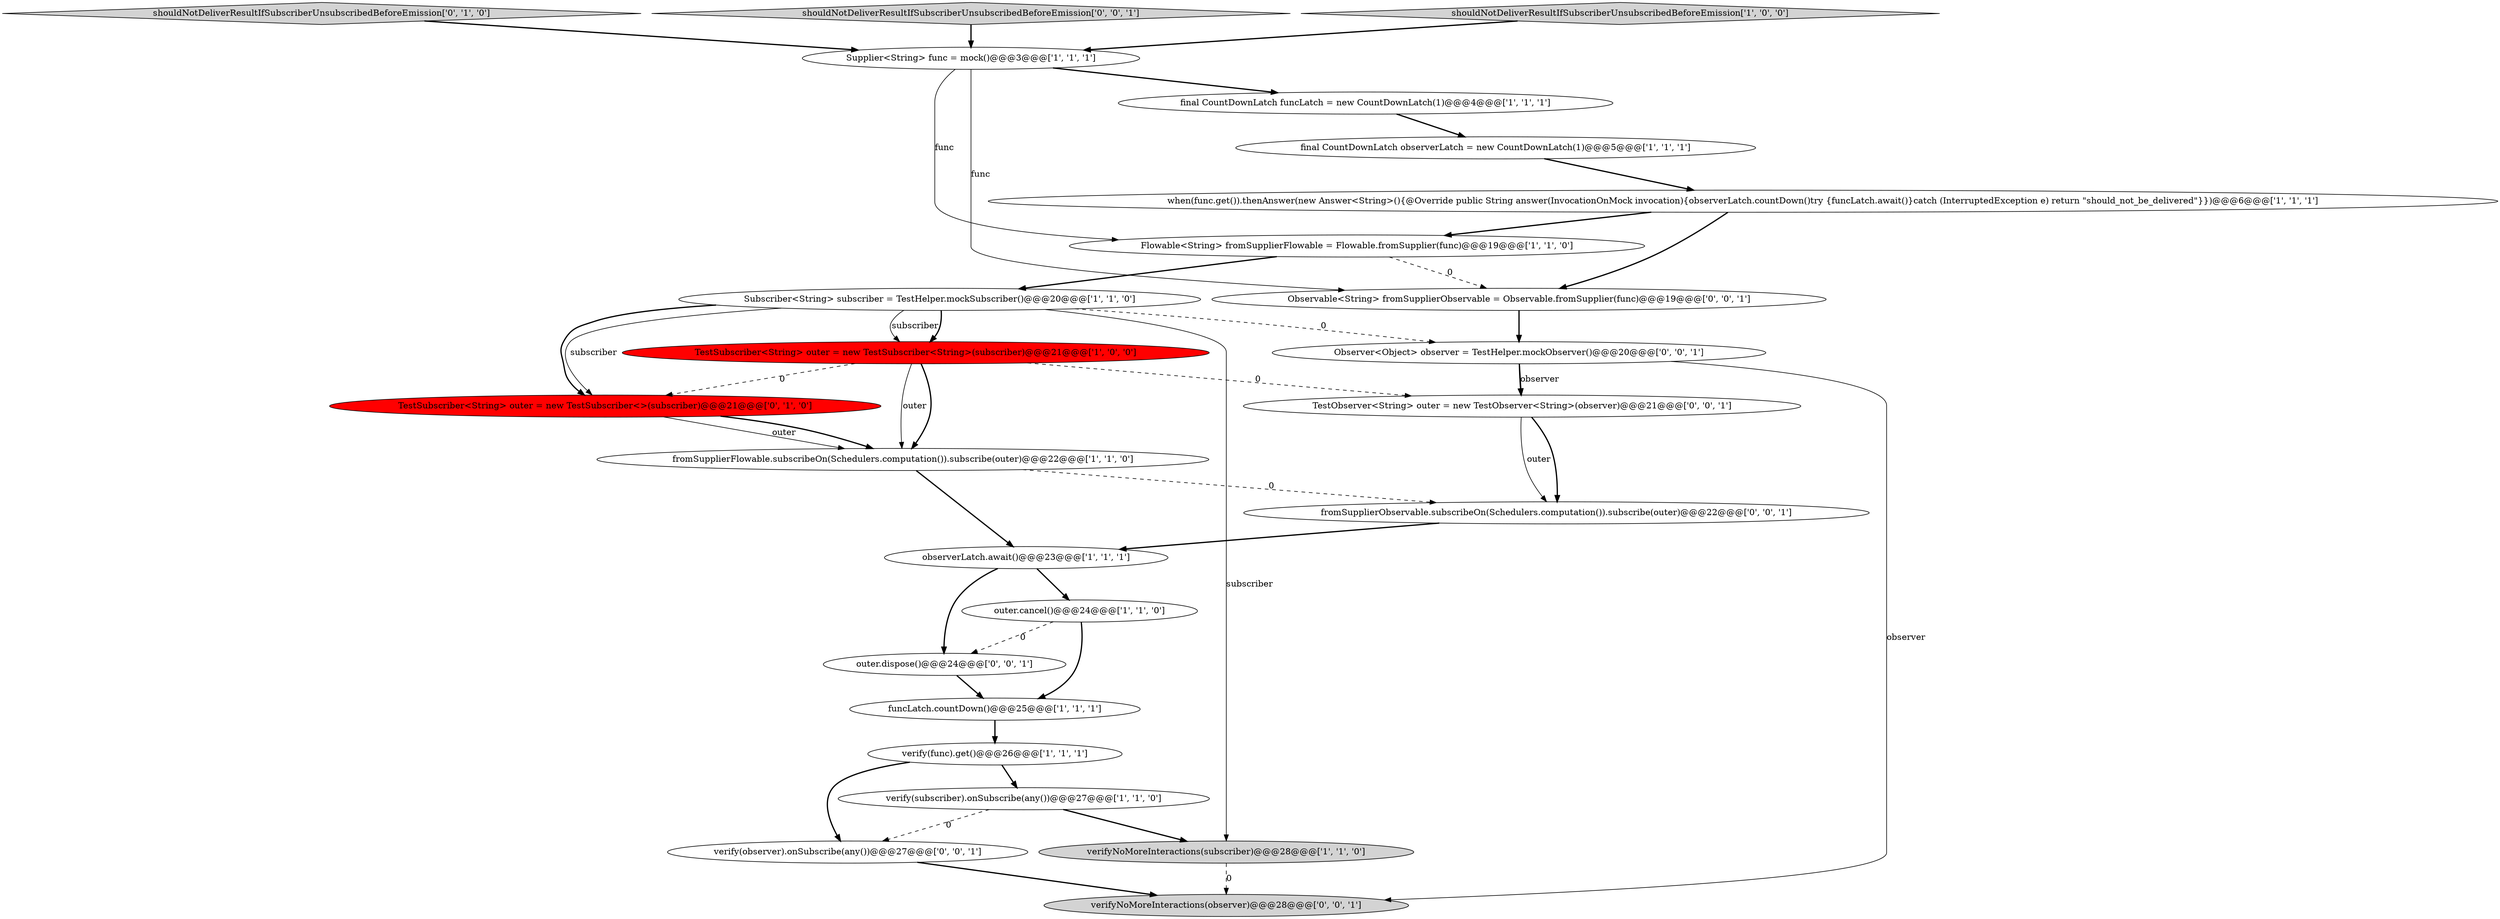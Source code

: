 digraph {
15 [style = filled, label = "TestSubscriber<String> outer = new TestSubscriber<>(subscriber)@@@21@@@['0', '1', '0']", fillcolor = red, shape = ellipse image = "AAA1AAABBB2BBB"];
10 [style = filled, label = "verify(func).get()@@@26@@@['1', '1', '1']", fillcolor = white, shape = ellipse image = "AAA0AAABBB1BBB"];
3 [style = filled, label = "verifyNoMoreInteractions(subscriber)@@@28@@@['1', '1', '0']", fillcolor = lightgray, shape = ellipse image = "AAA0AAABBB1BBB"];
18 [style = filled, label = "outer.dispose()@@@24@@@['0', '0', '1']", fillcolor = white, shape = ellipse image = "AAA0AAABBB3BBB"];
22 [style = filled, label = "fromSupplierObservable.subscribeOn(Schedulers.computation()).subscribe(outer)@@@22@@@['0', '0', '1']", fillcolor = white, shape = ellipse image = "AAA0AAABBB3BBB"];
19 [style = filled, label = "TestObserver<String> outer = new TestObserver<String>(observer)@@@21@@@['0', '0', '1']", fillcolor = white, shape = ellipse image = "AAA0AAABBB3BBB"];
13 [style = filled, label = "Supplier<String> func = mock()@@@3@@@['1', '1', '1']", fillcolor = white, shape = ellipse image = "AAA0AAABBB1BBB"];
16 [style = filled, label = "shouldNotDeliverResultIfSubscriberUnsubscribedBeforeEmission['0', '1', '0']", fillcolor = lightgray, shape = diamond image = "AAA0AAABBB2BBB"];
24 [style = filled, label = "shouldNotDeliverResultIfSubscriberUnsubscribedBeforeEmission['0', '0', '1']", fillcolor = lightgray, shape = diamond image = "AAA0AAABBB3BBB"];
20 [style = filled, label = "verifyNoMoreInteractions(observer)@@@28@@@['0', '0', '1']", fillcolor = lightgray, shape = ellipse image = "AAA0AAABBB3BBB"];
2 [style = filled, label = "funcLatch.countDown()@@@25@@@['1', '1', '1']", fillcolor = white, shape = ellipse image = "AAA0AAABBB1BBB"];
0 [style = filled, label = "final CountDownLatch funcLatch = new CountDownLatch(1)@@@4@@@['1', '1', '1']", fillcolor = white, shape = ellipse image = "AAA0AAABBB1BBB"];
14 [style = filled, label = "Subscriber<String> subscriber = TestHelper.mockSubscriber()@@@20@@@['1', '1', '0']", fillcolor = white, shape = ellipse image = "AAA0AAABBB1BBB"];
11 [style = filled, label = "when(func.get()).thenAnswer(new Answer<String>(){@Override public String answer(InvocationOnMock invocation){observerLatch.countDown()try {funcLatch.await()}catch (InterruptedException e) return \"should_not_be_delivered\"}})@@@6@@@['1', '1', '1']", fillcolor = white, shape = ellipse image = "AAA0AAABBB1BBB"];
21 [style = filled, label = "Observable<String> fromSupplierObservable = Observable.fromSupplier(func)@@@19@@@['0', '0', '1']", fillcolor = white, shape = ellipse image = "AAA0AAABBB3BBB"];
7 [style = filled, label = "TestSubscriber<String> outer = new TestSubscriber<String>(subscriber)@@@21@@@['1', '0', '0']", fillcolor = red, shape = ellipse image = "AAA1AAABBB1BBB"];
9 [style = filled, label = "outer.cancel()@@@24@@@['1', '1', '0']", fillcolor = white, shape = ellipse image = "AAA0AAABBB1BBB"];
5 [style = filled, label = "Flowable<String> fromSupplierFlowable = Flowable.fromSupplier(func)@@@19@@@['1', '1', '0']", fillcolor = white, shape = ellipse image = "AAA0AAABBB1BBB"];
4 [style = filled, label = "final CountDownLatch observerLatch = new CountDownLatch(1)@@@5@@@['1', '1', '1']", fillcolor = white, shape = ellipse image = "AAA0AAABBB1BBB"];
12 [style = filled, label = "shouldNotDeliverResultIfSubscriberUnsubscribedBeforeEmission['1', '0', '0']", fillcolor = lightgray, shape = diamond image = "AAA0AAABBB1BBB"];
23 [style = filled, label = "verify(observer).onSubscribe(any())@@@27@@@['0', '0', '1']", fillcolor = white, shape = ellipse image = "AAA0AAABBB3BBB"];
6 [style = filled, label = "verify(subscriber).onSubscribe(any())@@@27@@@['1', '1', '0']", fillcolor = white, shape = ellipse image = "AAA0AAABBB1BBB"];
8 [style = filled, label = "observerLatch.await()@@@23@@@['1', '1', '1']", fillcolor = white, shape = ellipse image = "AAA0AAABBB1BBB"];
1 [style = filled, label = "fromSupplierFlowable.subscribeOn(Schedulers.computation()).subscribe(outer)@@@22@@@['1', '1', '0']", fillcolor = white, shape = ellipse image = "AAA0AAABBB1BBB"];
17 [style = filled, label = "Observer<Object> observer = TestHelper.mockObserver()@@@20@@@['0', '0', '1']", fillcolor = white, shape = ellipse image = "AAA0AAABBB3BBB"];
6->3 [style = bold, label=""];
14->7 [style = solid, label="subscriber"];
16->13 [style = bold, label=""];
23->20 [style = bold, label=""];
7->1 [style = bold, label=""];
1->8 [style = bold, label=""];
9->2 [style = bold, label=""];
8->18 [style = bold, label=""];
14->3 [style = solid, label="subscriber"];
9->18 [style = dashed, label="0"];
11->21 [style = bold, label=""];
19->22 [style = solid, label="outer"];
5->14 [style = bold, label=""];
18->2 [style = bold, label=""];
2->10 [style = bold, label=""];
10->6 [style = bold, label=""];
17->19 [style = bold, label=""];
13->21 [style = solid, label="func"];
1->22 [style = dashed, label="0"];
14->7 [style = bold, label=""];
22->8 [style = bold, label=""];
7->1 [style = solid, label="outer"];
17->19 [style = solid, label="observer"];
12->13 [style = bold, label=""];
11->5 [style = bold, label=""];
14->15 [style = solid, label="subscriber"];
7->19 [style = dashed, label="0"];
0->4 [style = bold, label=""];
10->23 [style = bold, label=""];
3->20 [style = dashed, label="0"];
8->9 [style = bold, label=""];
7->15 [style = dashed, label="0"];
5->21 [style = dashed, label="0"];
13->5 [style = solid, label="func"];
14->17 [style = dashed, label="0"];
14->15 [style = bold, label=""];
17->20 [style = solid, label="observer"];
4->11 [style = bold, label=""];
19->22 [style = bold, label=""];
21->17 [style = bold, label=""];
6->23 [style = dashed, label="0"];
15->1 [style = solid, label="outer"];
13->0 [style = bold, label=""];
24->13 [style = bold, label=""];
15->1 [style = bold, label=""];
}
